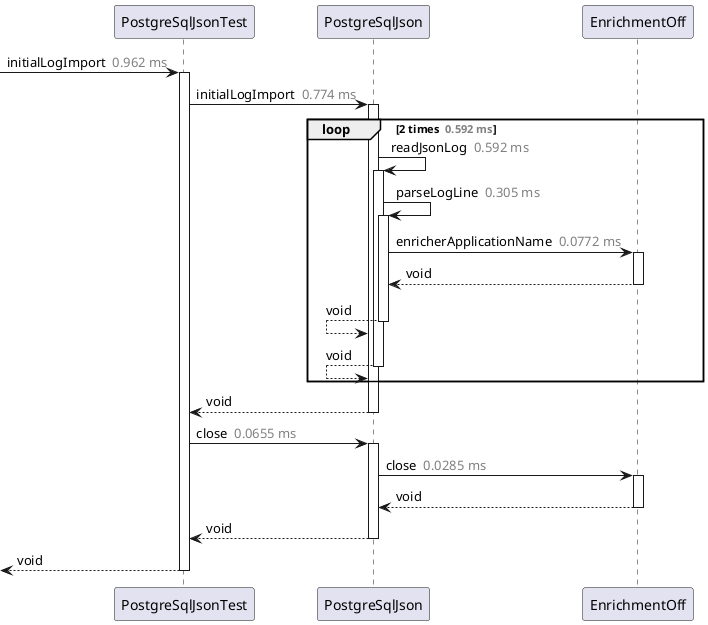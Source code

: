 @startuml

participant PostgreSqlJsonTest as "PostgreSqlJsonTest"
participant PostgreSqlJson as "PostgreSqlJson"
participant EnrichmentOff as "EnrichmentOff"
  [->PostgreSqlJsonTest: initialLogImport <color:gray> 0.962 ms</color>
  activate PostgreSqlJsonTest
    PostgreSqlJsonTest->PostgreSqlJson: initialLogImport <color:gray> 0.774 ms</color>
    activate PostgreSqlJson
      Loop 2 times <color:gray> 0.592 ms</color>
        PostgreSqlJson->PostgreSqlJson: readJsonLog <color:gray> 0.592 ms</color>
        activate PostgreSqlJson
          PostgreSqlJson->PostgreSqlJson: parseLogLine <color:gray> 0.305 ms</color>
          activate PostgreSqlJson
            PostgreSqlJson->EnrichmentOff: enricherApplicationName <color:gray> 0.0772 ms</color>
            activate EnrichmentOff
            PostgreSqlJson<--EnrichmentOff: void
            deactivate EnrichmentOff
          PostgreSqlJson<--PostgreSqlJson: void
          deactivate PostgreSqlJson
        PostgreSqlJson<--PostgreSqlJson: void
        deactivate PostgreSqlJson
      End
    PostgreSqlJsonTest<--PostgreSqlJson: void
    deactivate PostgreSqlJson
    PostgreSqlJsonTest->PostgreSqlJson: close <color:gray> 0.0655 ms</color>
    activate PostgreSqlJson
      PostgreSqlJson->EnrichmentOff: close <color:gray> 0.0285 ms</color>
      activate EnrichmentOff
      PostgreSqlJson<--EnrichmentOff: void
      deactivate EnrichmentOff
    PostgreSqlJsonTest<--PostgreSqlJson: void
    deactivate PostgreSqlJson
  [<--PostgreSqlJsonTest: void
  deactivate PostgreSqlJsonTest
@enduml